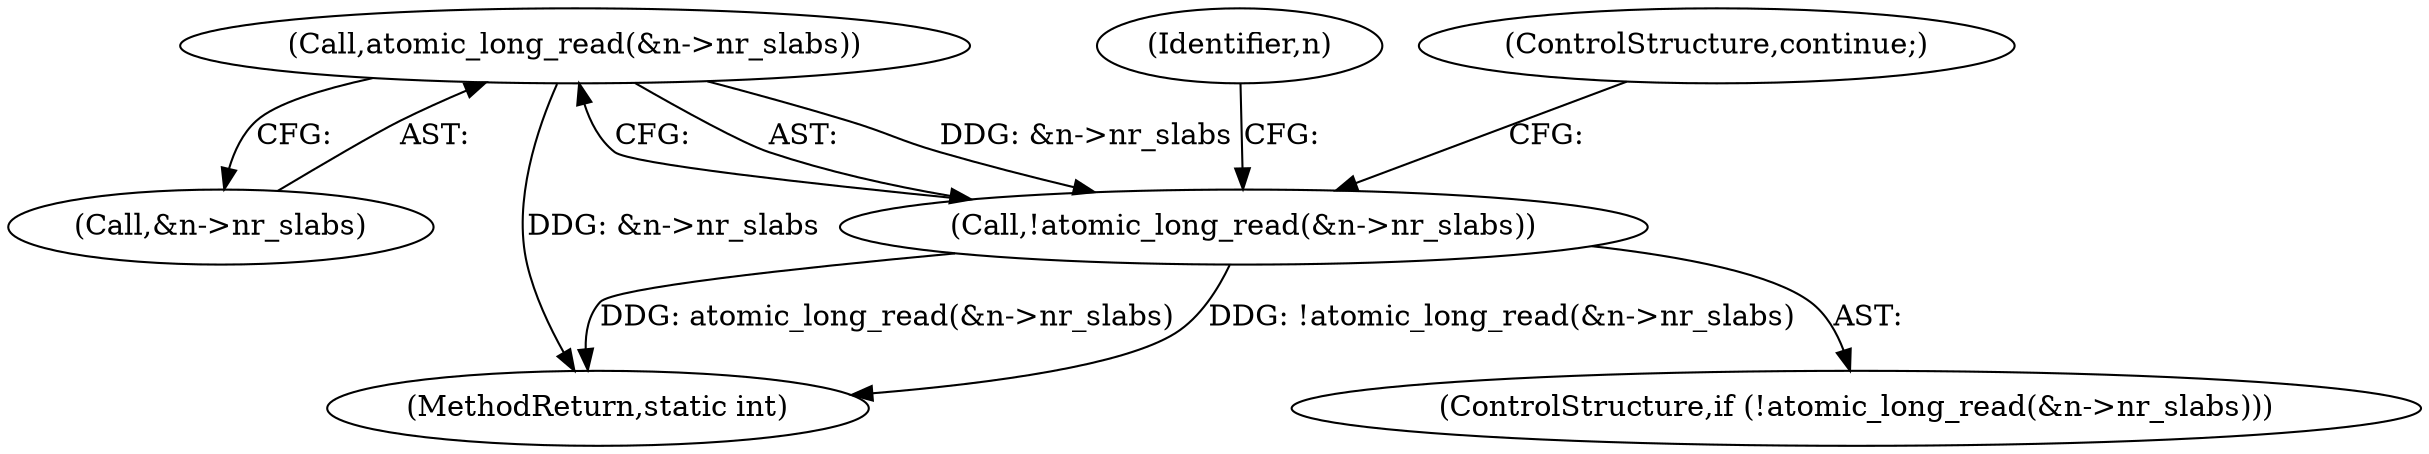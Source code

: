 digraph "0_linux_f8bd2258e2d520dff28c855658bd24bdafb5102d_9@API" {
"1000142" [label="(Call,atomic_long_read(&n->nr_slabs))"];
"1000141" [label="(Call,!atomic_long_read(&n->nr_slabs))"];
"1000141" [label="(Call,!atomic_long_read(&n->nr_slabs))"];
"1000151" [label="(Identifier,n)"];
"1000142" [label="(Call,atomic_long_read(&n->nr_slabs))"];
"1000143" [label="(Call,&n->nr_slabs)"];
"1000140" [label="(ControlStructure,if (!atomic_long_read(&n->nr_slabs)))"];
"1000147" [label="(ControlStructure,continue;)"];
"1000406" [label="(MethodReturn,static int)"];
"1000142" -> "1000141"  [label="AST: "];
"1000142" -> "1000143"  [label="CFG: "];
"1000143" -> "1000142"  [label="AST: "];
"1000141" -> "1000142"  [label="CFG: "];
"1000142" -> "1000406"  [label="DDG: &n->nr_slabs"];
"1000142" -> "1000141"  [label="DDG: &n->nr_slabs"];
"1000141" -> "1000140"  [label="AST: "];
"1000147" -> "1000141"  [label="CFG: "];
"1000151" -> "1000141"  [label="CFG: "];
"1000141" -> "1000406"  [label="DDG: atomic_long_read(&n->nr_slabs)"];
"1000141" -> "1000406"  [label="DDG: !atomic_long_read(&n->nr_slabs)"];
}

